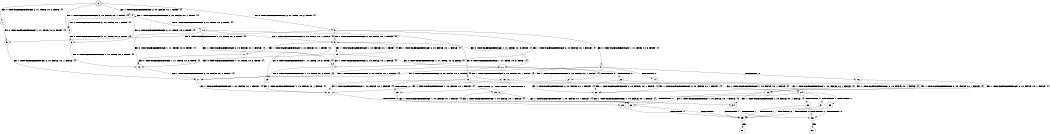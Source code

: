 digraph BCG {
size = "7, 10.5";
center = TRUE;
node [shape = circle];
0 [peripheries = 2];
0 -> 1 [label = "EX !0 !ATOMIC_EXCH_BRANCH (2, +1, TRUE, +0, 2, TRUE) !{}"];
0 -> 2 [label = "EX !1 !ATOMIC_EXCH_BRANCH (2, +0, FALSE, +0, 1, TRUE) !{}"];
0 -> 3 [label = "EX !0 !ATOMIC_EXCH_BRANCH (2, +1, TRUE, +0, 2, TRUE) !{}"];
0 -> 4 [label = "EX !1 !ATOMIC_EXCH_BRANCH (2, +0, FALSE, +0, 1, TRUE) !{}"];
1 -> 5 [label = "EX !0 !ATOMIC_EXCH_BRANCH (1, +1, TRUE, +0, 3, TRUE) !{}"];
2 -> 6 [label = "EX !0 !ATOMIC_EXCH_BRANCH (2, +1, TRUE, +0, 2, TRUE) !{}"];
3 -> 5 [label = "EX !0 !ATOMIC_EXCH_BRANCH (1, +1, TRUE, +0, 3, TRUE) !{}"];
3 -> 7 [label = "EX !1 !ATOMIC_EXCH_BRANCH (2, +0, FALSE, +0, 1, FALSE) !{}"];
3 -> 8 [label = "EX !0 !ATOMIC_EXCH_BRANCH (1, +1, TRUE, +0, 3, TRUE) !{}"];
3 -> 9 [label = "EX !1 !ATOMIC_EXCH_BRANCH (2, +0, FALSE, +0, 1, FALSE) !{}"];
4 -> 2 [label = "EX !1 !ATOMIC_EXCH_BRANCH (2, +0, FALSE, +0, 1, TRUE) !{}"];
4 -> 6 [label = "EX !0 !ATOMIC_EXCH_BRANCH (2, +1, TRUE, +0, 2, TRUE) !{}"];
4 -> 4 [label = "EX !1 !ATOMIC_EXCH_BRANCH (2, +0, FALSE, +0, 1, TRUE) !{}"];
4 -> 10 [label = "EX !0 !ATOMIC_EXCH_BRANCH (2, +1, TRUE, +0, 2, TRUE) !{}"];
5 -> 11 [label = "EX !1 !ATOMIC_EXCH_BRANCH (2, +0, FALSE, +0, 1, FALSE) !{}"];
6 -> 12 [label = "EX !0 !ATOMIC_EXCH_BRANCH (1, +1, TRUE, +0, 3, TRUE) !{}"];
7 -> 13 [label = "EX !0 !ATOMIC_EXCH_BRANCH (1, +1, TRUE, +0, 3, TRUE) !{}"];
8 -> 11 [label = "EX !1 !ATOMIC_EXCH_BRANCH (2, +0, FALSE, +0, 1, FALSE) !{}"];
8 -> 14 [label = "TERMINATE !0"];
8 -> 15 [label = "EX !1 !ATOMIC_EXCH_BRANCH (2, +0, FALSE, +0, 1, FALSE) !{}"];
8 -> 16 [label = "TERMINATE !0"];
9 -> 13 [label = "EX !0 !ATOMIC_EXCH_BRANCH (1, +1, TRUE, +0, 3, TRUE) !{}"];
9 -> 17 [label = "EX !1 !ATOMIC_EXCH_BRANCH (1, +0, FALSE, +0, 1, TRUE) !{}"];
9 -> 18 [label = "EX !0 !ATOMIC_EXCH_BRANCH (1, +1, TRUE, +0, 3, TRUE) !{}"];
9 -> 19 [label = "EX !1 !ATOMIC_EXCH_BRANCH (1, +0, FALSE, +0, 1, TRUE) !{}"];
10 -> 12 [label = "EX !0 !ATOMIC_EXCH_BRANCH (1, +1, TRUE, +0, 3, TRUE) !{}"];
10 -> 7 [label = "EX !1 !ATOMIC_EXCH_BRANCH (2, +0, FALSE, +0, 1, FALSE) !{}"];
10 -> 20 [label = "EX !0 !ATOMIC_EXCH_BRANCH (1, +1, TRUE, +0, 3, TRUE) !{}"];
10 -> 9 [label = "EX !1 !ATOMIC_EXCH_BRANCH (2, +0, FALSE, +0, 1, FALSE) !{}"];
11 -> 21 [label = "EX !1 !ATOMIC_EXCH_BRANCH (1, +0, FALSE, +0, 1, FALSE) !{}"];
12 -> 11 [label = "EX !1 !ATOMIC_EXCH_BRANCH (2, +0, FALSE, +0, 1, FALSE) !{}"];
13 -> 21 [label = "EX !1 !ATOMIC_EXCH_BRANCH (1, +0, FALSE, +0, 1, FALSE) !{}"];
14 -> 22 [label = "EX !1 !ATOMIC_EXCH_BRANCH (2, +0, FALSE, +0, 1, FALSE) !{}"];
15 -> 21 [label = "EX !1 !ATOMIC_EXCH_BRANCH (1, +0, FALSE, +0, 1, FALSE) !{}"];
15 -> 23 [label = "TERMINATE !0"];
15 -> 24 [label = "EX !1 !ATOMIC_EXCH_BRANCH (1, +0, FALSE, +0, 1, FALSE) !{}"];
15 -> 25 [label = "TERMINATE !0"];
16 -> 22 [label = "EX !1 !ATOMIC_EXCH_BRANCH (2, +0, FALSE, +0, 1, FALSE) !{}"];
16 -> 26 [label = "EX !1 !ATOMIC_EXCH_BRANCH (2, +0, FALSE, +0, 1, FALSE) !{}"];
17 -> 12 [label = "EX !0 !ATOMIC_EXCH_BRANCH (1, +1, TRUE, +0, 3, TRUE) !{}"];
18 -> 21 [label = "EX !1 !ATOMIC_EXCH_BRANCH (1, +0, FALSE, +0, 1, FALSE) !{}"];
18 -> 23 [label = "TERMINATE !0"];
18 -> 24 [label = "EX !1 !ATOMIC_EXCH_BRANCH (1, +0, FALSE, +0, 1, FALSE) !{}"];
18 -> 25 [label = "TERMINATE !0"];
19 -> 12 [label = "EX !0 !ATOMIC_EXCH_BRANCH (1, +1, TRUE, +0, 3, TRUE) !{}"];
19 -> 7 [label = "EX !1 !ATOMIC_EXCH_BRANCH (2, +0, FALSE, +0, 1, FALSE) !{}"];
19 -> 20 [label = "EX !0 !ATOMIC_EXCH_BRANCH (1, +1, TRUE, +0, 3, TRUE) !{}"];
19 -> 9 [label = "EX !1 !ATOMIC_EXCH_BRANCH (2, +0, FALSE, +0, 1, FALSE) !{}"];
20 -> 11 [label = "EX !1 !ATOMIC_EXCH_BRANCH (2, +0, FALSE, +0, 1, FALSE) !{}"];
20 -> 27 [label = "TERMINATE !0"];
20 -> 15 [label = "EX !1 !ATOMIC_EXCH_BRANCH (2, +0, FALSE, +0, 1, FALSE) !{}"];
20 -> 28 [label = "TERMINATE !0"];
21 -> 29 [label = "TERMINATE !0"];
22 -> 30 [label = "EX !1 !ATOMIC_EXCH_BRANCH (1, +0, FALSE, +0, 1, FALSE) !{}"];
23 -> 30 [label = "EX !1 !ATOMIC_EXCH_BRANCH (1, +0, FALSE, +0, 1, FALSE) !{}"];
24 -> 29 [label = "TERMINATE !0"];
24 -> 31 [label = "TERMINATE !1"];
24 -> 32 [label = "TERMINATE !0"];
24 -> 33 [label = "TERMINATE !1"];
25 -> 30 [label = "EX !1 !ATOMIC_EXCH_BRANCH (1, +0, FALSE, +0, 1, FALSE) !{}"];
25 -> 34 [label = "EX !1 !ATOMIC_EXCH_BRANCH (1, +0, FALSE, +0, 1, FALSE) !{}"];
26 -> 30 [label = "EX !1 !ATOMIC_EXCH_BRANCH (1, +0, FALSE, +0, 1, FALSE) !{}"];
26 -> 34 [label = "EX !1 !ATOMIC_EXCH_BRANCH (1, +0, FALSE, +0, 1, FALSE) !{}"];
27 -> 22 [label = "EX !1 !ATOMIC_EXCH_BRANCH (2, +0, FALSE, +0, 1, FALSE) !{}"];
28 -> 22 [label = "EX !1 !ATOMIC_EXCH_BRANCH (2, +0, FALSE, +0, 1, FALSE) !{}"];
28 -> 26 [label = "EX !1 !ATOMIC_EXCH_BRANCH (2, +0, FALSE, +0, 1, FALSE) !{}"];
29 -> 35 [label = "TERMINATE !1"];
30 -> 35 [label = "TERMINATE !1"];
31 -> 35 [label = "TERMINATE !0"];
32 -> 35 [label = "TERMINATE !1"];
32 -> 36 [label = "TERMINATE !1"];
33 -> 35 [label = "TERMINATE !0"];
33 -> 36 [label = "TERMINATE !0"];
34 -> 35 [label = "TERMINATE !1"];
34 -> 36 [label = "TERMINATE !1"];
35 -> 37 [label = "exit"];
36 -> 38 [label = "exit"];
}
